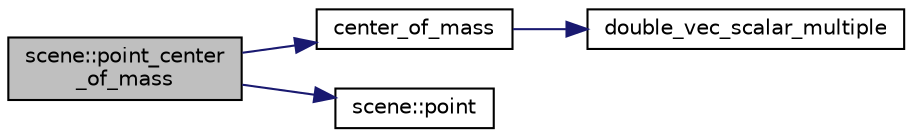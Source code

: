 digraph "scene::point_center_of_mass"
{
  edge [fontname="Helvetica",fontsize="10",labelfontname="Helvetica",labelfontsize="10"];
  node [fontname="Helvetica",fontsize="10",shape=record];
  rankdir="LR";
  Node338 [label="scene::point_center\l_of_mass",height=0.2,width=0.4,color="black", fillcolor="grey75", style="filled", fontcolor="black"];
  Node338 -> Node339 [color="midnightblue",fontsize="10",style="solid",fontname="Helvetica"];
  Node339 [label="center_of_mass",height=0.2,width=0.4,color="black", fillcolor="white", style="filled",URL="$d5/d87/globals_8h.html#aede8c94af799c03430cf1aec5bb2a5b2"];
  Node339 -> Node340 [color="midnightblue",fontsize="10",style="solid",fontname="Helvetica"];
  Node340 [label="double_vec_scalar_multiple",height=0.2,width=0.4,color="black", fillcolor="white", style="filled",URL="$d0/d22/numerics_8_c.html#aa29261af29e79594ff79aecd6dd9643a"];
  Node338 -> Node341 [color="midnightblue",fontsize="10",style="solid",fontname="Helvetica"];
  Node341 [label="scene::point",height=0.2,width=0.4,color="black", fillcolor="white", style="filled",URL="$df/db1/classscene.html#a786b60f97ad35f58f5e4ae1456d12e3b"];
}
